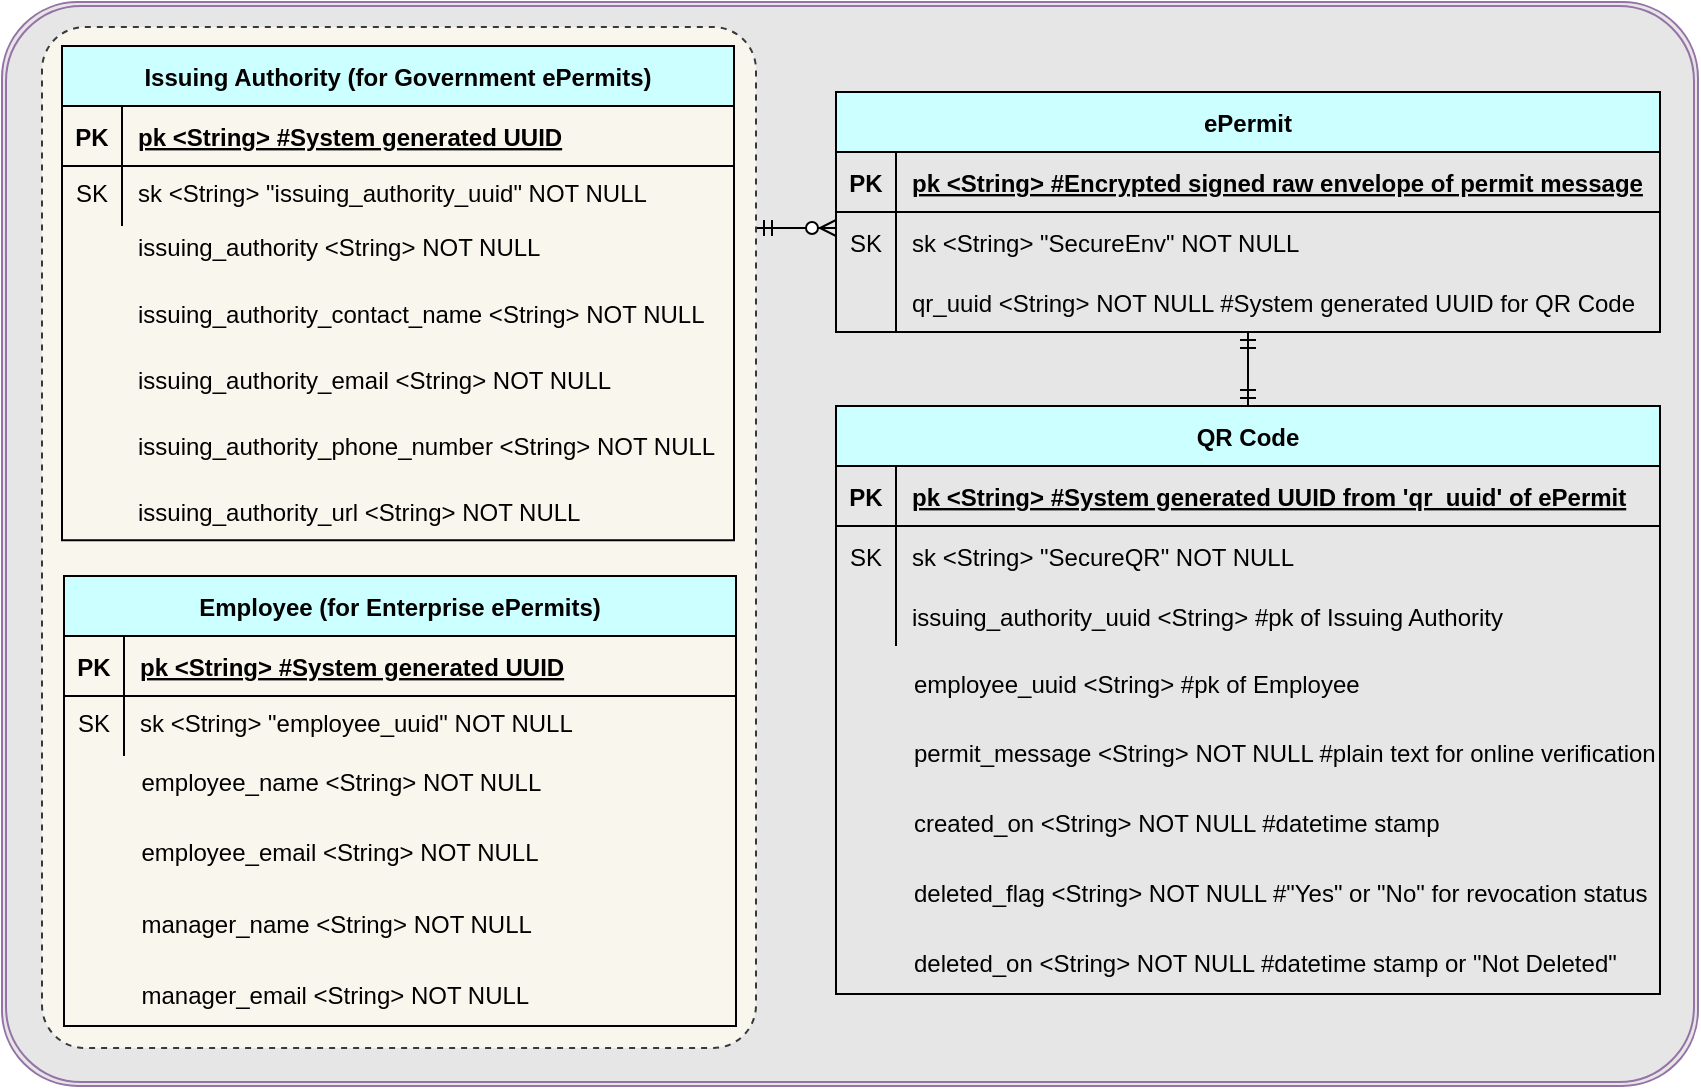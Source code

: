<mxfile version="13.6.2" type="device"><diagram id="R2lEEEUBdFMjLlhIrx00" name="Page-1"><mxGraphModel dx="946" dy="610" grid="0" gridSize="10" guides="1" tooltips="1" connect="1" arrows="1" fold="1" page="1" pageScale="1" pageWidth="850" pageHeight="1100" math="0" shadow="0" extFonts="Permanent Marker^https://fonts.googleapis.com/css?family=Permanent+Marker"><root><mxCell id="0"/><mxCell id="1" parent="0"/><mxCell id="_H5NwWf3SH5jEtGZxjQU-27" value="" style="shape=ext;double=1;rounded=1;whiteSpace=wrap;html=1;align=left;arcSize=7;strokeColor=#9673a6;shadow=0;fillColor=#E6E6E6;" parent="1" vertex="1"><mxGeometry x="3" y="98" width="848" height="542" as="geometry"/></mxCell><mxCell id="_H5NwWf3SH5jEtGZxjQU-25" style="edgeStyle=orthogonalEdgeStyle;rounded=0;orthogonalLoop=1;jettySize=auto;html=1;entryX=0.5;entryY=0;entryDx=0;entryDy=0;endArrow=ERmandOne;endFill=0;startArrow=ERmandOne;startFill=0;" parent="1" source="C-vyLk0tnHw3VtMMgP7b-2" target="C-vyLk0tnHw3VtMMgP7b-13" edge="1"><mxGeometry relative="1" as="geometry"/></mxCell><mxCell id="C-vyLk0tnHw3VtMMgP7b-2" value="ePermit" style="shape=table;startSize=30;container=1;collapsible=1;childLayout=tableLayout;fixedRows=1;rowLines=0;fontStyle=1;align=center;resizeLast=1;fillColor=#CCFFFF;" parent="1" vertex="1"><mxGeometry x="420" y="143" width="412" height="120" as="geometry"/></mxCell><mxCell id="C-vyLk0tnHw3VtMMgP7b-3" value="" style="shape=partialRectangle;collapsible=0;dropTarget=0;pointerEvents=0;fillColor=none;points=[[0,0.5],[1,0.5]];portConstraint=eastwest;top=0;left=0;right=0;bottom=1;" parent="C-vyLk0tnHw3VtMMgP7b-2" vertex="1"><mxGeometry y="30" width="412" height="30" as="geometry"/></mxCell><mxCell id="C-vyLk0tnHw3VtMMgP7b-4" value="PK" style="shape=partialRectangle;overflow=hidden;connectable=0;fillColor=none;top=0;left=0;bottom=0;right=0;fontStyle=1;" parent="C-vyLk0tnHw3VtMMgP7b-3" vertex="1"><mxGeometry width="30" height="30" as="geometry"/></mxCell><mxCell id="C-vyLk0tnHw3VtMMgP7b-5" value="pk &lt;String&gt; #Encrypted signed raw envelope of permit message" style="shape=partialRectangle;overflow=hidden;connectable=0;fillColor=none;top=0;left=0;bottom=0;right=0;align=left;spacingLeft=6;fontStyle=5;" parent="C-vyLk0tnHw3VtMMgP7b-3" vertex="1"><mxGeometry x="30" width="382" height="30" as="geometry"/></mxCell><mxCell id="C-vyLk0tnHw3VtMMgP7b-6" value="" style="shape=partialRectangle;collapsible=0;dropTarget=0;pointerEvents=0;fillColor=none;points=[[0,0.5],[1,0.5]];portConstraint=eastwest;top=0;left=0;right=0;bottom=0;" parent="C-vyLk0tnHw3VtMMgP7b-2" vertex="1"><mxGeometry y="60" width="412" height="30" as="geometry"/></mxCell><mxCell id="C-vyLk0tnHw3VtMMgP7b-7" value="SK" style="shape=partialRectangle;overflow=hidden;connectable=0;fillColor=none;top=0;left=0;bottom=0;right=0;" parent="C-vyLk0tnHw3VtMMgP7b-6" vertex="1"><mxGeometry width="30" height="30" as="geometry"/></mxCell><mxCell id="C-vyLk0tnHw3VtMMgP7b-8" value="sk &lt;String&gt; &quot;SecureEnv&quot; NOT NULL" style="shape=partialRectangle;overflow=hidden;connectable=0;fillColor=none;top=0;left=0;bottom=0;right=0;align=left;spacingLeft=6;" parent="C-vyLk0tnHw3VtMMgP7b-6" vertex="1"><mxGeometry x="30" width="382" height="30" as="geometry"/></mxCell><mxCell id="C-vyLk0tnHw3VtMMgP7b-9" value="" style="shape=partialRectangle;collapsible=0;dropTarget=0;pointerEvents=0;fillColor=none;points=[[0,0.5],[1,0.5]];portConstraint=eastwest;top=0;left=0;right=0;bottom=0;" parent="C-vyLk0tnHw3VtMMgP7b-2" vertex="1"><mxGeometry y="90" width="412" height="30" as="geometry"/></mxCell><mxCell id="C-vyLk0tnHw3VtMMgP7b-10" value="" style="shape=partialRectangle;overflow=hidden;connectable=0;fillColor=none;top=0;left=0;bottom=0;right=0;" parent="C-vyLk0tnHw3VtMMgP7b-9" vertex="1"><mxGeometry width="30" height="30" as="geometry"/></mxCell><mxCell id="C-vyLk0tnHw3VtMMgP7b-11" value="qr_uuid &lt;String&gt; NOT NULL #System generated UUID for QR Code" style="shape=partialRectangle;overflow=hidden;connectable=0;fillColor=none;top=0;left=0;bottom=0;right=0;align=left;spacingLeft=6;" parent="C-vyLk0tnHw3VtMMgP7b-9" vertex="1"><mxGeometry x="30" width="382" height="30" as="geometry"/></mxCell><mxCell id="C-vyLk0tnHw3VtMMgP7b-13" value="QR Code" style="shape=table;startSize=30;container=1;collapsible=1;childLayout=tableLayout;fixedRows=1;rowLines=0;fontStyle=1;align=center;resizeLast=1;fillColor=#CCFFFF;" parent="1" vertex="1"><mxGeometry x="420" y="300" width="412" height="294" as="geometry"/></mxCell><mxCell id="C-vyLk0tnHw3VtMMgP7b-14" value="" style="shape=partialRectangle;collapsible=0;dropTarget=0;pointerEvents=0;fillColor=none;points=[[0,0.5],[1,0.5]];portConstraint=eastwest;top=0;left=0;right=0;bottom=1;" parent="C-vyLk0tnHw3VtMMgP7b-13" vertex="1"><mxGeometry y="30" width="412" height="30" as="geometry"/></mxCell><mxCell id="C-vyLk0tnHw3VtMMgP7b-15" value="PK" style="shape=partialRectangle;overflow=hidden;connectable=0;fillColor=none;top=0;left=0;bottom=0;right=0;fontStyle=1;" parent="C-vyLk0tnHw3VtMMgP7b-14" vertex="1"><mxGeometry width="30" height="30" as="geometry"/></mxCell><mxCell id="C-vyLk0tnHw3VtMMgP7b-16" value="pk &lt;String&gt; #System generated UUID from 'qr_uuid' of ePermit" style="shape=partialRectangle;overflow=hidden;connectable=0;fillColor=none;top=0;left=0;bottom=0;right=0;align=left;spacingLeft=6;fontStyle=5;" parent="C-vyLk0tnHw3VtMMgP7b-14" vertex="1"><mxGeometry x="30" width="382" height="30" as="geometry"/></mxCell><mxCell id="C-vyLk0tnHw3VtMMgP7b-17" value="" style="shape=partialRectangle;collapsible=0;dropTarget=0;pointerEvents=0;fillColor=none;points=[[0,0.5],[1,0.5]];portConstraint=eastwest;top=0;left=0;right=0;bottom=0;" parent="C-vyLk0tnHw3VtMMgP7b-13" vertex="1"><mxGeometry y="60" width="412" height="30" as="geometry"/></mxCell><mxCell id="C-vyLk0tnHw3VtMMgP7b-18" value="SK" style="shape=partialRectangle;overflow=hidden;connectable=0;fillColor=none;top=0;left=0;bottom=0;right=0;" parent="C-vyLk0tnHw3VtMMgP7b-17" vertex="1"><mxGeometry width="30" height="30" as="geometry"/></mxCell><mxCell id="C-vyLk0tnHw3VtMMgP7b-19" value="sk &lt;String&gt; &quot;SecureQR&quot; NOT NULL" style="shape=partialRectangle;overflow=hidden;connectable=0;fillColor=none;top=0;left=0;bottom=0;right=0;align=left;spacingLeft=6;" parent="C-vyLk0tnHw3VtMMgP7b-17" vertex="1"><mxGeometry x="30" width="382" height="30" as="geometry"/></mxCell><mxCell id="C-vyLk0tnHw3VtMMgP7b-20" value="" style="shape=partialRectangle;collapsible=0;dropTarget=0;pointerEvents=0;fillColor=none;points=[[0,0.5],[1,0.5]];portConstraint=eastwest;top=0;left=0;right=0;bottom=0;" parent="C-vyLk0tnHw3VtMMgP7b-13" vertex="1"><mxGeometry y="90" width="412" height="30" as="geometry"/></mxCell><mxCell id="C-vyLk0tnHw3VtMMgP7b-21" value="" style="shape=partialRectangle;overflow=hidden;connectable=0;fillColor=none;top=0;left=0;bottom=0;right=0;" parent="C-vyLk0tnHw3VtMMgP7b-20" vertex="1"><mxGeometry width="30" height="30" as="geometry"/></mxCell><mxCell id="C-vyLk0tnHw3VtMMgP7b-22" value="issuing_authority_uuid &lt;String&gt; #pk of Issuing Authority" style="shape=partialRectangle;overflow=hidden;connectable=0;fillColor=none;top=0;left=0;bottom=0;right=0;align=left;spacingLeft=6;" parent="C-vyLk0tnHw3VtMMgP7b-20" vertex="1"><mxGeometry x="30" width="382" height="30" as="geometry"/></mxCell><mxCell id="_H5NwWf3SH5jEtGZxjQU-8" value="" style="shape=partialRectangle;collapsible=0;dropTarget=0;pointerEvents=0;fillColor=none;points=[[0,0.5],[1,0.5]];portConstraint=eastwest;top=0;left=0;right=0;bottom=0;" parent="1" vertex="1"><mxGeometry x="421" y="423" width="412" height="30" as="geometry"/></mxCell><mxCell id="_H5NwWf3SH5jEtGZxjQU-9" value="" style="shape=partialRectangle;overflow=hidden;connectable=0;fillColor=none;top=0;left=0;bottom=0;right=0;" parent="_H5NwWf3SH5jEtGZxjQU-8" vertex="1"><mxGeometry width="30" height="30" as="geometry"/></mxCell><mxCell id="_H5NwWf3SH5jEtGZxjQU-10" value="employee_uuid &lt;String&gt; #pk of Employee" style="shape=partialRectangle;overflow=hidden;connectable=0;fillColor=none;top=0;left=0;bottom=0;right=0;align=left;spacingLeft=6;" parent="_H5NwWf3SH5jEtGZxjQU-8" vertex="1"><mxGeometry x="30" y="1" width="382" height="29" as="geometry"/></mxCell><mxCell id="_H5NwWf3SH5jEtGZxjQU-11" value="" style="shape=partialRectangle;collapsible=0;dropTarget=0;pointerEvents=0;fillColor=none;points=[[0,0.5],[1,0.5]];portConstraint=eastwest;top=0;left=0;right=0;bottom=0;" parent="1" vertex="1"><mxGeometry x="421" y="458" width="412" height="30" as="geometry"/></mxCell><mxCell id="_H5NwWf3SH5jEtGZxjQU-12" value="" style="shape=partialRectangle;overflow=hidden;connectable=0;fillColor=none;top=0;left=0;bottom=0;right=0;" parent="_H5NwWf3SH5jEtGZxjQU-11" vertex="1"><mxGeometry width="30" height="30" as="geometry"/></mxCell><mxCell id="_H5NwWf3SH5jEtGZxjQU-13" value="permit_message &lt;String&gt; NOT NULL #plain text for online verification" style="shape=partialRectangle;overflow=hidden;connectable=0;fillColor=none;top=0;left=0;bottom=0;right=0;align=left;spacingLeft=6;" parent="_H5NwWf3SH5jEtGZxjQU-11" vertex="1"><mxGeometry x="30" width="382" height="30" as="geometry"/></mxCell><mxCell id="_H5NwWf3SH5jEtGZxjQU-14" value="" style="shape=partialRectangle;collapsible=0;dropTarget=0;pointerEvents=0;fillColor=none;points=[[0,0.5],[1,0.5]];portConstraint=eastwest;top=0;left=0;right=0;bottom=0;" parent="1" vertex="1"><mxGeometry x="421" y="493" width="412" height="30" as="geometry"/></mxCell><mxCell id="_H5NwWf3SH5jEtGZxjQU-15" value="" style="shape=partialRectangle;overflow=hidden;connectable=0;fillColor=none;top=0;left=0;bottom=0;right=0;" parent="_H5NwWf3SH5jEtGZxjQU-14" vertex="1"><mxGeometry width="30" height="30" as="geometry"/></mxCell><mxCell id="_H5NwWf3SH5jEtGZxjQU-16" value="created_on &lt;String&gt; NOT NULL #datetime stamp" style="shape=partialRectangle;overflow=hidden;connectable=0;fillColor=none;top=0;left=0;bottom=0;right=0;align=left;spacingLeft=6;" parent="_H5NwWf3SH5jEtGZxjQU-14" vertex="1"><mxGeometry x="30" width="382" height="30" as="geometry"/></mxCell><mxCell id="_H5NwWf3SH5jEtGZxjQU-17" value="" style="shape=partialRectangle;collapsible=0;dropTarget=0;pointerEvents=0;fillColor=none;points=[[0,0.5],[1,0.5]];portConstraint=eastwest;top=0;left=0;right=0;bottom=0;" parent="1" vertex="1"><mxGeometry x="421" y="528" width="412" height="30" as="geometry"/></mxCell><mxCell id="_H5NwWf3SH5jEtGZxjQU-18" value="" style="shape=partialRectangle;overflow=hidden;connectable=0;fillColor=none;top=0;left=0;bottom=0;right=0;" parent="_H5NwWf3SH5jEtGZxjQU-17" vertex="1"><mxGeometry width="30" height="30" as="geometry"/></mxCell><mxCell id="_H5NwWf3SH5jEtGZxjQU-19" value="deleted_flag &lt;String&gt; NOT NULL #&quot;Yes&quot; or &quot;No&quot; for revocation status" style="shape=partialRectangle;overflow=hidden;connectable=0;fillColor=none;top=0;left=0;bottom=0;right=0;align=left;spacingLeft=6;" parent="_H5NwWf3SH5jEtGZxjQU-17" vertex="1"><mxGeometry x="30" width="382" height="30" as="geometry"/></mxCell><mxCell id="_H5NwWf3SH5jEtGZxjQU-20" value="" style="shape=partialRectangle;collapsible=0;dropTarget=0;pointerEvents=0;fillColor=none;points=[[0,0.5],[1,0.5]];portConstraint=eastwest;top=0;left=0;right=0;bottom=0;" parent="1" vertex="1"><mxGeometry x="421" y="563" width="412" height="30" as="geometry"/></mxCell><mxCell id="_H5NwWf3SH5jEtGZxjQU-21" value="" style="shape=partialRectangle;overflow=hidden;connectable=0;fillColor=none;top=0;left=0;bottom=0;right=0;" parent="_H5NwWf3SH5jEtGZxjQU-20" vertex="1"><mxGeometry width="30" height="30" as="geometry"/></mxCell><mxCell id="_H5NwWf3SH5jEtGZxjQU-22" value="deleted_on &lt;String&gt; NOT NULL #datetime stamp or &quot;Not Deleted&quot;" style="shape=partialRectangle;overflow=hidden;connectable=0;fillColor=none;top=0;left=0;bottom=0;right=0;align=left;spacingLeft=6;" parent="_H5NwWf3SH5jEtGZxjQU-20" vertex="1"><mxGeometry x="30" width="382" height="30" as="geometry"/></mxCell><mxCell id="_H5NwWf3SH5jEtGZxjQU-26" value="" style="edgeStyle=entityRelationEdgeStyle;fontSize=12;html=1;endArrow=ERzeroToMany;startArrow=ERmandOne;" parent="1" edge="1"><mxGeometry width="100" height="100" relative="1" as="geometry"><mxPoint x="380" y="211" as="sourcePoint"/><mxPoint x="420" y="211" as="targetPoint"/></mxGeometry></mxCell><mxCell id="BoVium0Up40ZU5i5lDQu-20" value="" style="group" vertex="1" connectable="0" parent="1"><mxGeometry x="33" y="120" width="370" height="518" as="geometry"/></mxCell><mxCell id="BoVium0Up40ZU5i5lDQu-35" value="" style="rounded=1;whiteSpace=wrap;html=1;dashed=1;fillColor=#f9f7ed;arcSize=6;strokeColor=#36393d;" vertex="1" parent="BoVium0Up40ZU5i5lDQu-20"><mxGeometry x="-10" y="-9.47" width="357" height="510.47" as="geometry"/></mxCell><mxCell id="BoVium0Up40ZU5i5lDQu-21" value="Issuing Authority (for Government ePermits)" style="shape=table;startSize=30;container=1;collapsible=1;childLayout=tableLayout;fixedRows=1;rowLines=0;fontStyle=1;align=center;resizeLast=1;fillColor=#CCFFFF;" vertex="1" parent="BoVium0Up40ZU5i5lDQu-20"><mxGeometry width="336" height="247.163" as="geometry"/></mxCell><mxCell id="BoVium0Up40ZU5i5lDQu-22" value="" style="shape=partialRectangle;collapsible=0;dropTarget=0;pointerEvents=0;fillColor=none;points=[[0,0.5],[1,0.5]];portConstraint=eastwest;top=0;left=0;right=0;bottom=1;" vertex="1" parent="BoVium0Up40ZU5i5lDQu-21"><mxGeometry y="30" width="336" height="30" as="geometry"/></mxCell><mxCell id="BoVium0Up40ZU5i5lDQu-23" value="PK" style="shape=partialRectangle;overflow=hidden;connectable=0;fillColor=none;top=0;left=0;bottom=0;right=0;fontStyle=1;" vertex="1" parent="BoVium0Up40ZU5i5lDQu-22"><mxGeometry width="30" height="30" as="geometry"/></mxCell><mxCell id="BoVium0Up40ZU5i5lDQu-24" value="pk &lt;String&gt; #System generated UUID " style="shape=partialRectangle;overflow=hidden;connectable=0;fillColor=none;top=0;left=0;bottom=0;right=0;align=left;spacingLeft=6;fontStyle=5;" vertex="1" parent="BoVium0Up40ZU5i5lDQu-22"><mxGeometry x="30" width="306" height="30" as="geometry"/></mxCell><mxCell id="BoVium0Up40ZU5i5lDQu-25" value="" style="shape=partialRectangle;collapsible=0;dropTarget=0;pointerEvents=0;fillColor=none;points=[[0,0.5],[1,0.5]];portConstraint=eastwest;top=0;left=0;right=0;bottom=0;verticalAlign=middle;labelPosition=left;verticalLabelPosition=top;align=center;" vertex="1" parent="BoVium0Up40ZU5i5lDQu-21"><mxGeometry y="60" width="336" height="30" as="geometry"/></mxCell><mxCell id="BoVium0Up40ZU5i5lDQu-26" value="SK" style="shape=partialRectangle;overflow=hidden;connectable=0;fillColor=none;top=0;left=0;bottom=0;right=0;verticalAlign=top;" vertex="1" parent="BoVium0Up40ZU5i5lDQu-25"><mxGeometry width="30" height="30" as="geometry"/></mxCell><mxCell id="BoVium0Up40ZU5i5lDQu-27" value="sk &lt;String&gt; &quot;issuing_authority_uuid&quot; NOT NULL&#10;" style="shape=partialRectangle;overflow=hidden;connectable=0;fillColor=none;top=0;left=0;bottom=0;right=0;align=left;spacingLeft=6;verticalAlign=top;" vertex="1" parent="BoVium0Up40ZU5i5lDQu-25"><mxGeometry x="30" width="306" height="30" as="geometry"/></mxCell><mxCell id="BoVium0Up40ZU5i5lDQu-28" value="issuing_authority &lt;String&gt; NOT NULL" style="shape=partialRectangle;overflow=hidden;connectable=0;fillColor=none;top=0;left=0;bottom=0;right=0;align=left;spacingLeft=6;verticalAlign=top;" vertex="1" parent="BoVium0Up40ZU5i5lDQu-20"><mxGeometry x="29.996" y="87.122" width="245.392" height="28.41" as="geometry"/></mxCell><mxCell id="BoVium0Up40ZU5i5lDQu-29" value="issuing_authority_contact_name &lt;String&gt; NOT NULL" style="shape=partialRectangle;overflow=hidden;connectable=0;fillColor=none;top=0;left=0;bottom=0;right=0;align=left;spacingLeft=6;verticalAlign=top;" vertex="1" parent="BoVium0Up40ZU5i5lDQu-20"><mxGeometry x="29.996" y="120.267" width="299.924" height="28.41" as="geometry"/></mxCell><mxCell id="BoVium0Up40ZU5i5lDQu-30" value="issuing_authority_email &lt;String&gt; NOT NULL" style="shape=partialRectangle;overflow=hidden;connectable=0;fillColor=none;top=0;left=0;bottom=0;right=0;align=left;spacingLeft=6;verticalAlign=top;" vertex="1" parent="BoVium0Up40ZU5i5lDQu-20"><mxGeometry x="29.996" y="153.411" width="299.924" height="28.41" as="geometry"/></mxCell><mxCell id="BoVium0Up40ZU5i5lDQu-31" value="issuing_authority_phone_number &lt;String&gt; NOT NULL" style="shape=partialRectangle;overflow=hidden;connectable=0;fillColor=none;top=0;left=0;bottom=0;right=0;align=left;spacingLeft=6;verticalAlign=top;" vertex="1" parent="BoVium0Up40ZU5i5lDQu-20"><mxGeometry x="29.996" y="186.556" width="299.924" height="28.41" as="geometry"/></mxCell><mxCell id="BoVium0Up40ZU5i5lDQu-32" value="issuing_authority_url &lt;String&gt; NOT NULL" style="shape=partialRectangle;overflow=hidden;connectable=0;fillColor=none;top=0;left=0;bottom=0;right=0;align=left;spacingLeft=6;verticalAlign=top;" vertex="1" parent="BoVium0Up40ZU5i5lDQu-20"><mxGeometry x="29.996" y="219.7" width="299.924" height="28.41" as="geometry"/></mxCell><mxCell id="BoVium0Up40ZU5i5lDQu-8" value="employee_name &lt;String&gt; NOT NULL" style="shape=partialRectangle;overflow=hidden;connectable=0;fillColor=none;top=0;left=0;bottom=0;right=0;align=left;spacingLeft=6;verticalAlign=top;" vertex="1" parent="1"><mxGeometry x="64.737" y="474.396" width="240.637" height="28.531" as="geometry"/></mxCell><mxCell id="BoVium0Up40ZU5i5lDQu-9" value="employee_email &lt;String&gt; NOT NULL" style="shape=partialRectangle;overflow=hidden;connectable=0;fillColor=none;top=0;left=0;bottom=0;right=0;align=left;spacingLeft=6;verticalAlign=top;" vertex="1" parent="1"><mxGeometry x="64.737" y="509.584" width="240.637" height="28.531" as="geometry"/></mxCell><mxCell id="BoVium0Up40ZU5i5lDQu-10" value="manager_name &lt;String&gt; NOT NULL" style="shape=partialRectangle;overflow=hidden;connectable=0;fillColor=none;top=0;left=0;bottom=0;right=0;align=left;spacingLeft=6;verticalAlign=top;" vertex="1" parent="1"><mxGeometry x="64.737" y="545.722" width="240.637" height="28.531" as="geometry"/></mxCell><mxCell id="BoVium0Up40ZU5i5lDQu-11" value="manager_email &lt;String&gt; NOT NULL" style="shape=partialRectangle;overflow=hidden;connectable=0;fillColor=none;top=0;left=0;bottom=0;right=0;align=left;spacingLeft=6;verticalAlign=top;" vertex="1" parent="1"><mxGeometry x="64.737" y="580.91" width="240.637" height="28.531" as="geometry"/></mxCell><mxCell id="BoVium0Up40ZU5i5lDQu-1" value="Employee (for Enterprise ePermits)" style="shape=table;startSize=30;container=1;collapsible=1;childLayout=tableLayout;fixedRows=1;rowLines=0;fontStyle=1;align=center;resizeLast=1;fillColor=#CCFFFF;" vertex="1" parent="1"><mxGeometry x="34" y="385" width="336" height="225" as="geometry"/></mxCell><mxCell id="BoVium0Up40ZU5i5lDQu-2" value="" style="shape=partialRectangle;collapsible=0;dropTarget=0;pointerEvents=0;fillColor=none;points=[[0,0.5],[1,0.5]];portConstraint=eastwest;top=0;left=0;right=0;bottom=1;" vertex="1" parent="BoVium0Up40ZU5i5lDQu-1"><mxGeometry y="30" width="336" height="30" as="geometry"/></mxCell><mxCell id="BoVium0Up40ZU5i5lDQu-3" value="PK" style="shape=partialRectangle;overflow=hidden;connectable=0;fillColor=none;top=0;left=0;bottom=0;right=0;fontStyle=1;" vertex="1" parent="BoVium0Up40ZU5i5lDQu-2"><mxGeometry width="30" height="30" as="geometry"/></mxCell><mxCell id="BoVium0Up40ZU5i5lDQu-4" value="pk &lt;String&gt; #System generated UUID" style="shape=partialRectangle;overflow=hidden;connectable=0;fillColor=none;top=0;left=0;bottom=0;right=0;align=left;spacingLeft=6;fontStyle=5;" vertex="1" parent="BoVium0Up40ZU5i5lDQu-2"><mxGeometry x="30" width="306" height="30" as="geometry"/></mxCell><mxCell id="BoVium0Up40ZU5i5lDQu-5" value="" style="shape=partialRectangle;collapsible=0;dropTarget=0;pointerEvents=0;fillColor=none;points=[[0,0.5],[1,0.5]];portConstraint=eastwest;top=0;left=0;right=0;bottom=0;" vertex="1" parent="BoVium0Up40ZU5i5lDQu-1"><mxGeometry y="60" width="336" height="30" as="geometry"/></mxCell><mxCell id="BoVium0Up40ZU5i5lDQu-6" value="SK" style="shape=partialRectangle;overflow=hidden;connectable=0;fillColor=none;top=0;left=0;bottom=0;right=0;verticalAlign=top;" vertex="1" parent="BoVium0Up40ZU5i5lDQu-5"><mxGeometry width="30" height="30" as="geometry"/></mxCell><mxCell id="BoVium0Up40ZU5i5lDQu-7" value="sk &lt;String&gt; &quot;employee_uuid&quot; NOT NULL&#10;" style="shape=partialRectangle;overflow=hidden;connectable=0;fillColor=none;top=0;left=0;bottom=0;right=0;align=left;spacingLeft=6;verticalAlign=top;" vertex="1" parent="BoVium0Up40ZU5i5lDQu-5"><mxGeometry x="30" width="306" height="30" as="geometry"/></mxCell></root></mxGraphModel></diagram></mxfile>